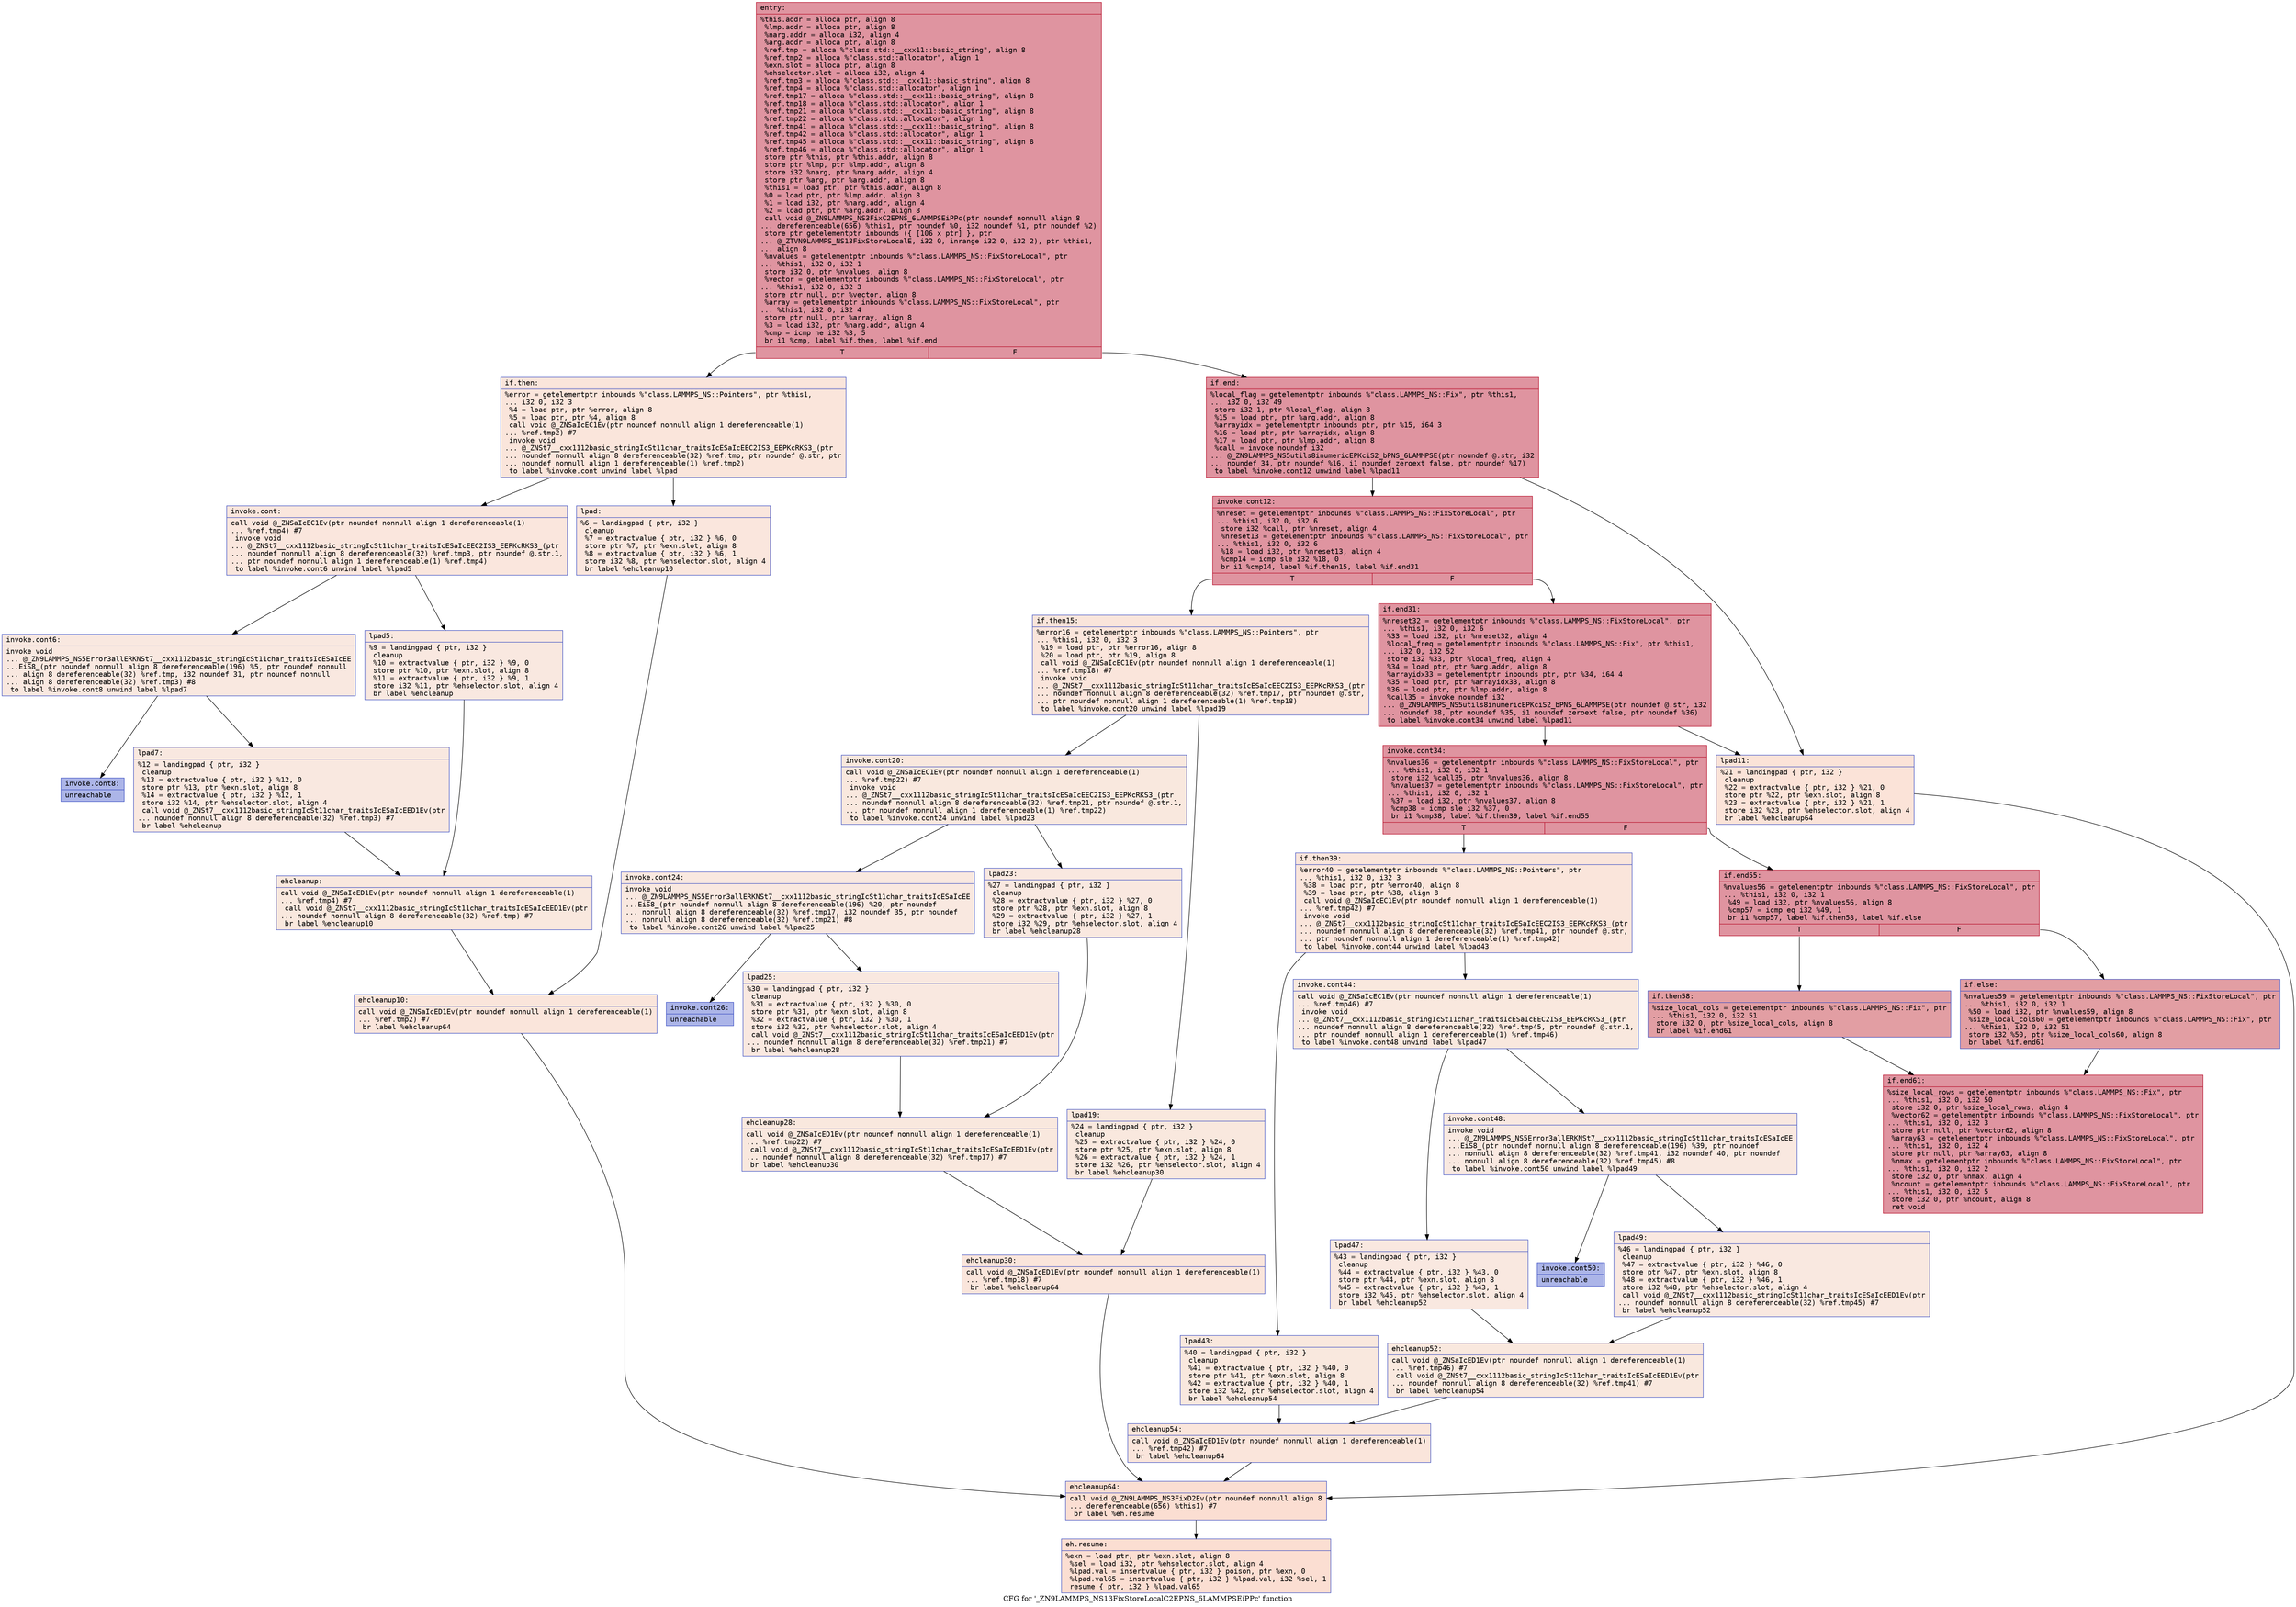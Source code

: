 digraph "CFG for '_ZN9LAMMPS_NS13FixStoreLocalC2EPNS_6LAMMPSEiPPc' function" {
	label="CFG for '_ZN9LAMMPS_NS13FixStoreLocalC2EPNS_6LAMMPSEiPPc' function";

	Node0x55eaa56f9ef0 [shape=record,color="#b70d28ff", style=filled, fillcolor="#b70d2870" fontname="Courier",label="{entry:\l|  %this.addr = alloca ptr, align 8\l  %lmp.addr = alloca ptr, align 8\l  %narg.addr = alloca i32, align 4\l  %arg.addr = alloca ptr, align 8\l  %ref.tmp = alloca %\"class.std::__cxx11::basic_string\", align 8\l  %ref.tmp2 = alloca %\"class.std::allocator\", align 1\l  %exn.slot = alloca ptr, align 8\l  %ehselector.slot = alloca i32, align 4\l  %ref.tmp3 = alloca %\"class.std::__cxx11::basic_string\", align 8\l  %ref.tmp4 = alloca %\"class.std::allocator\", align 1\l  %ref.tmp17 = alloca %\"class.std::__cxx11::basic_string\", align 8\l  %ref.tmp18 = alloca %\"class.std::allocator\", align 1\l  %ref.tmp21 = alloca %\"class.std::__cxx11::basic_string\", align 8\l  %ref.tmp22 = alloca %\"class.std::allocator\", align 1\l  %ref.tmp41 = alloca %\"class.std::__cxx11::basic_string\", align 8\l  %ref.tmp42 = alloca %\"class.std::allocator\", align 1\l  %ref.tmp45 = alloca %\"class.std::__cxx11::basic_string\", align 8\l  %ref.tmp46 = alloca %\"class.std::allocator\", align 1\l  store ptr %this, ptr %this.addr, align 8\l  store ptr %lmp, ptr %lmp.addr, align 8\l  store i32 %narg, ptr %narg.addr, align 4\l  store ptr %arg, ptr %arg.addr, align 8\l  %this1 = load ptr, ptr %this.addr, align 8\l  %0 = load ptr, ptr %lmp.addr, align 8\l  %1 = load i32, ptr %narg.addr, align 4\l  %2 = load ptr, ptr %arg.addr, align 8\l  call void @_ZN9LAMMPS_NS3FixC2EPNS_6LAMMPSEiPPc(ptr noundef nonnull align 8\l... dereferenceable(656) %this1, ptr noundef %0, i32 noundef %1, ptr noundef %2)\l  store ptr getelementptr inbounds (\{ [106 x ptr] \}, ptr\l... @_ZTVN9LAMMPS_NS13FixStoreLocalE, i32 0, inrange i32 0, i32 2), ptr %this1,\l... align 8\l  %nvalues = getelementptr inbounds %\"class.LAMMPS_NS::FixStoreLocal\", ptr\l... %this1, i32 0, i32 1\l  store i32 0, ptr %nvalues, align 8\l  %vector = getelementptr inbounds %\"class.LAMMPS_NS::FixStoreLocal\", ptr\l... %this1, i32 0, i32 3\l  store ptr null, ptr %vector, align 8\l  %array = getelementptr inbounds %\"class.LAMMPS_NS::FixStoreLocal\", ptr\l... %this1, i32 0, i32 4\l  store ptr null, ptr %array, align 8\l  %3 = load i32, ptr %narg.addr, align 4\l  %cmp = icmp ne i32 %3, 5\l  br i1 %cmp, label %if.then, label %if.end\l|{<s0>T|<s1>F}}"];
	Node0x55eaa56f9ef0:s0 -> Node0x55eaa56fcac0[tooltip="entry -> if.then\nProbability 0.00%" ];
	Node0x55eaa56f9ef0:s1 -> Node0x55eaa56fcb90[tooltip="entry -> if.end\nProbability 100.00%" ];
	Node0x55eaa56fcac0 [shape=record,color="#3d50c3ff", style=filled, fillcolor="#f4c5ad70" fontname="Courier",label="{if.then:\l|  %error = getelementptr inbounds %\"class.LAMMPS_NS::Pointers\", ptr %this1,\l... i32 0, i32 3\l  %4 = load ptr, ptr %error, align 8\l  %5 = load ptr, ptr %4, align 8\l  call void @_ZNSaIcEC1Ev(ptr noundef nonnull align 1 dereferenceable(1)\l... %ref.tmp2) #7\l  invoke void\l... @_ZNSt7__cxx1112basic_stringIcSt11char_traitsIcESaIcEEC2IS3_EEPKcRKS3_(ptr\l... noundef nonnull align 8 dereferenceable(32) %ref.tmp, ptr noundef @.str, ptr\l... noundef nonnull align 1 dereferenceable(1) %ref.tmp2)\l          to label %invoke.cont unwind label %lpad\l}"];
	Node0x55eaa56fcac0 -> Node0x55eaa56fd1b0[tooltip="if.then -> invoke.cont\nProbability 50.00%" ];
	Node0x55eaa56fcac0 -> Node0x55eaa56fd290[tooltip="if.then -> lpad\nProbability 50.00%" ];
	Node0x55eaa56fd1b0 [shape=record,color="#3d50c3ff", style=filled, fillcolor="#f3c7b170" fontname="Courier",label="{invoke.cont:\l|  call void @_ZNSaIcEC1Ev(ptr noundef nonnull align 1 dereferenceable(1)\l... %ref.tmp4) #7\l  invoke void\l... @_ZNSt7__cxx1112basic_stringIcSt11char_traitsIcESaIcEEC2IS3_EEPKcRKS3_(ptr\l... noundef nonnull align 8 dereferenceable(32) %ref.tmp3, ptr noundef @.str.1,\l... ptr noundef nonnull align 1 dereferenceable(1) %ref.tmp4)\l          to label %invoke.cont6 unwind label %lpad5\l}"];
	Node0x55eaa56fd1b0 -> Node0x55eaa56fd620[tooltip="invoke.cont -> invoke.cont6\nProbability 50.00%" ];
	Node0x55eaa56fd1b0 -> Node0x55eaa56fd670[tooltip="invoke.cont -> lpad5\nProbability 50.00%" ];
	Node0x55eaa56fd620 [shape=record,color="#3d50c3ff", style=filled, fillcolor="#f1ccb870" fontname="Courier",label="{invoke.cont6:\l|  invoke void\l... @_ZN9LAMMPS_NS5Error3allERKNSt7__cxx1112basic_stringIcSt11char_traitsIcESaIcEE\l...EiS8_(ptr noundef nonnull align 8 dereferenceable(196) %5, ptr noundef nonnull\l... align 8 dereferenceable(32) %ref.tmp, i32 noundef 31, ptr noundef nonnull\l... align 8 dereferenceable(32) %ref.tmp3) #8\l          to label %invoke.cont8 unwind label %lpad7\l}"];
	Node0x55eaa56fd620 -> Node0x55eaa56fd5d0[tooltip="invoke.cont6 -> invoke.cont8\nProbability 0.00%" ];
	Node0x55eaa56fd620 -> Node0x55eaa56fe0e0[tooltip="invoke.cont6 -> lpad7\nProbability 100.00%" ];
	Node0x55eaa56fd5d0 [shape=record,color="#3d50c3ff", style=filled, fillcolor="#4358cb70" fontname="Courier",label="{invoke.cont8:\l|  unreachable\l}"];
	Node0x55eaa56fd290 [shape=record,color="#3d50c3ff", style=filled, fillcolor="#f3c7b170" fontname="Courier",label="{lpad:\l|  %6 = landingpad \{ ptr, i32 \}\l          cleanup\l  %7 = extractvalue \{ ptr, i32 \} %6, 0\l  store ptr %7, ptr %exn.slot, align 8\l  %8 = extractvalue \{ ptr, i32 \} %6, 1\l  store i32 %8, ptr %ehselector.slot, align 4\l  br label %ehcleanup10\l}"];
	Node0x55eaa56fd290 -> Node0x55eaa56fe780[tooltip="lpad -> ehcleanup10\nProbability 100.00%" ];
	Node0x55eaa56fd670 [shape=record,color="#3d50c3ff", style=filled, fillcolor="#f1ccb870" fontname="Courier",label="{lpad5:\l|  %9 = landingpad \{ ptr, i32 \}\l          cleanup\l  %10 = extractvalue \{ ptr, i32 \} %9, 0\l  store ptr %10, ptr %exn.slot, align 8\l  %11 = extractvalue \{ ptr, i32 \} %9, 1\l  store i32 %11, ptr %ehselector.slot, align 4\l  br label %ehcleanup\l}"];
	Node0x55eaa56fd670 -> Node0x55eaa56fead0[tooltip="lpad5 -> ehcleanup\nProbability 100.00%" ];
	Node0x55eaa56fe0e0 [shape=record,color="#3d50c3ff", style=filled, fillcolor="#f1ccb870" fontname="Courier",label="{lpad7:\l|  %12 = landingpad \{ ptr, i32 \}\l          cleanup\l  %13 = extractvalue \{ ptr, i32 \} %12, 0\l  store ptr %13, ptr %exn.slot, align 8\l  %14 = extractvalue \{ ptr, i32 \} %12, 1\l  store i32 %14, ptr %ehselector.slot, align 4\l  call void @_ZNSt7__cxx1112basic_stringIcSt11char_traitsIcESaIcEED1Ev(ptr\l... noundef nonnull align 8 dereferenceable(32) %ref.tmp3) #7\l  br label %ehcleanup\l}"];
	Node0x55eaa56fe0e0 -> Node0x55eaa56fead0[tooltip="lpad7 -> ehcleanup\nProbability 100.00%" ];
	Node0x55eaa56fead0 [shape=record,color="#3d50c3ff", style=filled, fillcolor="#f2cab570" fontname="Courier",label="{ehcleanup:\l|  call void @_ZNSaIcED1Ev(ptr noundef nonnull align 1 dereferenceable(1)\l... %ref.tmp4) #7\l  call void @_ZNSt7__cxx1112basic_stringIcSt11char_traitsIcESaIcEED1Ev(ptr\l... noundef nonnull align 8 dereferenceable(32) %ref.tmp) #7\l  br label %ehcleanup10\l}"];
	Node0x55eaa56fead0 -> Node0x55eaa56fe780[tooltip="ehcleanup -> ehcleanup10\nProbability 100.00%" ];
	Node0x55eaa56fe780 [shape=record,color="#3d50c3ff", style=filled, fillcolor="#f4c5ad70" fontname="Courier",label="{ehcleanup10:\l|  call void @_ZNSaIcED1Ev(ptr noundef nonnull align 1 dereferenceable(1)\l... %ref.tmp2) #7\l  br label %ehcleanup64\l}"];
	Node0x55eaa56fe780 -> Node0x55eaa56ff530[tooltip="ehcleanup10 -> ehcleanup64\nProbability 100.00%" ];
	Node0x55eaa56fcb90 [shape=record,color="#b70d28ff", style=filled, fillcolor="#b70d2870" fontname="Courier",label="{if.end:\l|  %local_flag = getelementptr inbounds %\"class.LAMMPS_NS::Fix\", ptr %this1,\l... i32 0, i32 49\l  store i32 1, ptr %local_flag, align 8\l  %15 = load ptr, ptr %arg.addr, align 8\l  %arrayidx = getelementptr inbounds ptr, ptr %15, i64 3\l  %16 = load ptr, ptr %arrayidx, align 8\l  %17 = load ptr, ptr %lmp.addr, align 8\l  %call = invoke noundef i32\l... @_ZN9LAMMPS_NS5utils8inumericEPKciS2_bPNS_6LAMMPSE(ptr noundef @.str, i32\l... noundef 34, ptr noundef %16, i1 noundef zeroext false, ptr noundef %17)\l          to label %invoke.cont12 unwind label %lpad11\l}"];
	Node0x55eaa56fcb90 -> Node0x55eaa56ffae0[tooltip="if.end -> invoke.cont12\nProbability 100.00%" ];
	Node0x55eaa56fcb90 -> Node0x55eaa56ffb60[tooltip="if.end -> lpad11\nProbability 0.00%" ];
	Node0x55eaa56ffae0 [shape=record,color="#b70d28ff", style=filled, fillcolor="#b70d2870" fontname="Courier",label="{invoke.cont12:\l|  %nreset = getelementptr inbounds %\"class.LAMMPS_NS::FixStoreLocal\", ptr\l... %this1, i32 0, i32 6\l  store i32 %call, ptr %nreset, align 4\l  %nreset13 = getelementptr inbounds %\"class.LAMMPS_NS::FixStoreLocal\", ptr\l... %this1, i32 0, i32 6\l  %18 = load i32, ptr %nreset13, align 4\l  %cmp14 = icmp sle i32 %18, 0\l  br i1 %cmp14, label %if.then15, label %if.end31\l|{<s0>T|<s1>F}}"];
	Node0x55eaa56ffae0:s0 -> Node0x55eaa5700290[tooltip="invoke.cont12 -> if.then15\nProbability 0.00%" ];
	Node0x55eaa56ffae0:s1 -> Node0x55eaa5700930[tooltip="invoke.cont12 -> if.end31\nProbability 100.00%" ];
	Node0x55eaa5700290 [shape=record,color="#3d50c3ff", style=filled, fillcolor="#f4c5ad70" fontname="Courier",label="{if.then15:\l|  %error16 = getelementptr inbounds %\"class.LAMMPS_NS::Pointers\", ptr\l... %this1, i32 0, i32 3\l  %19 = load ptr, ptr %error16, align 8\l  %20 = load ptr, ptr %19, align 8\l  call void @_ZNSaIcEC1Ev(ptr noundef nonnull align 1 dereferenceable(1)\l... %ref.tmp18) #7\l  invoke void\l... @_ZNSt7__cxx1112basic_stringIcSt11char_traitsIcESaIcEEC2IS3_EEPKcRKS3_(ptr\l... noundef nonnull align 8 dereferenceable(32) %ref.tmp17, ptr noundef @.str,\l... ptr noundef nonnull align 1 dereferenceable(1) %ref.tmp18)\l          to label %invoke.cont20 unwind label %lpad19\l}"];
	Node0x55eaa5700290 -> Node0x55eaa5700e20[tooltip="if.then15 -> invoke.cont20\nProbability 50.00%" ];
	Node0x55eaa5700290 -> Node0x55eaa5700ea0[tooltip="if.then15 -> lpad19\nProbability 50.00%" ];
	Node0x55eaa5700e20 [shape=record,color="#3d50c3ff", style=filled, fillcolor="#f2cab570" fontname="Courier",label="{invoke.cont20:\l|  call void @_ZNSaIcEC1Ev(ptr noundef nonnull align 1 dereferenceable(1)\l... %ref.tmp22) #7\l  invoke void\l... @_ZNSt7__cxx1112basic_stringIcSt11char_traitsIcESaIcEEC2IS3_EEPKcRKS3_(ptr\l... noundef nonnull align 8 dereferenceable(32) %ref.tmp21, ptr noundef @.str.1,\l... ptr noundef nonnull align 1 dereferenceable(1) %ref.tmp22)\l          to label %invoke.cont24 unwind label %lpad23\l}"];
	Node0x55eaa5700e20 -> Node0x55eaa5701220[tooltip="invoke.cont20 -> invoke.cont24\nProbability 50.00%" ];
	Node0x55eaa5700e20 -> Node0x55eaa5701270[tooltip="invoke.cont20 -> lpad23\nProbability 50.00%" ];
	Node0x55eaa5701220 [shape=record,color="#3d50c3ff", style=filled, fillcolor="#f1ccb870" fontname="Courier",label="{invoke.cont24:\l|  invoke void\l... @_ZN9LAMMPS_NS5Error3allERKNSt7__cxx1112basic_stringIcSt11char_traitsIcESaIcEE\l...EiS8_(ptr noundef nonnull align 8 dereferenceable(196) %20, ptr noundef\l... nonnull align 8 dereferenceable(32) %ref.tmp17, i32 noundef 35, ptr noundef\l... nonnull align 8 dereferenceable(32) %ref.tmp21) #8\l          to label %invoke.cont26 unwind label %lpad25\l}"];
	Node0x55eaa5701220 -> Node0x55eaa57011d0[tooltip="invoke.cont24 -> invoke.cont26\nProbability 0.00%" ];
	Node0x55eaa5701220 -> Node0x55eaa5701590[tooltip="invoke.cont24 -> lpad25\nProbability 100.00%" ];
	Node0x55eaa57011d0 [shape=record,color="#3d50c3ff", style=filled, fillcolor="#4358cb70" fontname="Courier",label="{invoke.cont26:\l|  unreachable\l}"];
	Node0x55eaa56ffb60 [shape=record,color="#3d50c3ff", style=filled, fillcolor="#f6bfa670" fontname="Courier",label="{lpad11:\l|  %21 = landingpad \{ ptr, i32 \}\l          cleanup\l  %22 = extractvalue \{ ptr, i32 \} %21, 0\l  store ptr %22, ptr %exn.slot, align 8\l  %23 = extractvalue \{ ptr, i32 \} %21, 1\l  store i32 %23, ptr %ehselector.slot, align 4\l  br label %ehcleanup64\l}"];
	Node0x55eaa56ffb60 -> Node0x55eaa56ff530[tooltip="lpad11 -> ehcleanup64\nProbability 100.00%" ];
	Node0x55eaa5700ea0 [shape=record,color="#3d50c3ff", style=filled, fillcolor="#f2cab570" fontname="Courier",label="{lpad19:\l|  %24 = landingpad \{ ptr, i32 \}\l          cleanup\l  %25 = extractvalue \{ ptr, i32 \} %24, 0\l  store ptr %25, ptr %exn.slot, align 8\l  %26 = extractvalue \{ ptr, i32 \} %24, 1\l  store i32 %26, ptr %ehselector.slot, align 4\l  br label %ehcleanup30\l}"];
	Node0x55eaa5700ea0 -> Node0x55eaa5701e20[tooltip="lpad19 -> ehcleanup30\nProbability 100.00%" ];
	Node0x55eaa5701270 [shape=record,color="#3d50c3ff", style=filled, fillcolor="#f1ccb870" fontname="Courier",label="{lpad23:\l|  %27 = landingpad \{ ptr, i32 \}\l          cleanup\l  %28 = extractvalue \{ ptr, i32 \} %27, 0\l  store ptr %28, ptr %exn.slot, align 8\l  %29 = extractvalue \{ ptr, i32 \} %27, 1\l  store i32 %29, ptr %ehselector.slot, align 4\l  br label %ehcleanup28\l}"];
	Node0x55eaa5701270 -> Node0x55eaa5702190[tooltip="lpad23 -> ehcleanup28\nProbability 100.00%" ];
	Node0x55eaa5701590 [shape=record,color="#3d50c3ff", style=filled, fillcolor="#f1ccb870" fontname="Courier",label="{lpad25:\l|  %30 = landingpad \{ ptr, i32 \}\l          cleanup\l  %31 = extractvalue \{ ptr, i32 \} %30, 0\l  store ptr %31, ptr %exn.slot, align 8\l  %32 = extractvalue \{ ptr, i32 \} %30, 1\l  store i32 %32, ptr %ehselector.slot, align 4\l  call void @_ZNSt7__cxx1112basic_stringIcSt11char_traitsIcESaIcEED1Ev(ptr\l... noundef nonnull align 8 dereferenceable(32) %ref.tmp21) #7\l  br label %ehcleanup28\l}"];
	Node0x55eaa5701590 -> Node0x55eaa5702190[tooltip="lpad25 -> ehcleanup28\nProbability 100.00%" ];
	Node0x55eaa5702190 [shape=record,color="#3d50c3ff", style=filled, fillcolor="#f2cab570" fontname="Courier",label="{ehcleanup28:\l|  call void @_ZNSaIcED1Ev(ptr noundef nonnull align 1 dereferenceable(1)\l... %ref.tmp22) #7\l  call void @_ZNSt7__cxx1112basic_stringIcSt11char_traitsIcESaIcEED1Ev(ptr\l... noundef nonnull align 8 dereferenceable(32) %ref.tmp17) #7\l  br label %ehcleanup30\l}"];
	Node0x55eaa5702190 -> Node0x55eaa5701e20[tooltip="ehcleanup28 -> ehcleanup30\nProbability 100.00%" ];
	Node0x55eaa5701e20 [shape=record,color="#3d50c3ff", style=filled, fillcolor="#f4c5ad70" fontname="Courier",label="{ehcleanup30:\l|  call void @_ZNSaIcED1Ev(ptr noundef nonnull align 1 dereferenceable(1)\l... %ref.tmp18) #7\l  br label %ehcleanup64\l}"];
	Node0x55eaa5701e20 -> Node0x55eaa56ff530[tooltip="ehcleanup30 -> ehcleanup64\nProbability 100.00%" ];
	Node0x55eaa5700930 [shape=record,color="#b70d28ff", style=filled, fillcolor="#b70d2870" fontname="Courier",label="{if.end31:\l|  %nreset32 = getelementptr inbounds %\"class.LAMMPS_NS::FixStoreLocal\", ptr\l... %this1, i32 0, i32 6\l  %33 = load i32, ptr %nreset32, align 4\l  %local_freq = getelementptr inbounds %\"class.LAMMPS_NS::Fix\", ptr %this1,\l... i32 0, i32 52\l  store i32 %33, ptr %local_freq, align 4\l  %34 = load ptr, ptr %arg.addr, align 8\l  %arrayidx33 = getelementptr inbounds ptr, ptr %34, i64 4\l  %35 = load ptr, ptr %arrayidx33, align 8\l  %36 = load ptr, ptr %lmp.addr, align 8\l  %call35 = invoke noundef i32\l... @_ZN9LAMMPS_NS5utils8inumericEPKciS2_bPNS_6LAMMPSE(ptr noundef @.str, i32\l... noundef 38, ptr noundef %35, i1 noundef zeroext false, ptr noundef %36)\l          to label %invoke.cont34 unwind label %lpad11\l}"];
	Node0x55eaa5700930 -> Node0x55eaa5703060[tooltip="if.end31 -> invoke.cont34\nProbability 100.00%" ];
	Node0x55eaa5700930 -> Node0x55eaa56ffb60[tooltip="if.end31 -> lpad11\nProbability 0.00%" ];
	Node0x55eaa5703060 [shape=record,color="#b70d28ff", style=filled, fillcolor="#b70d2870" fontname="Courier",label="{invoke.cont34:\l|  %nvalues36 = getelementptr inbounds %\"class.LAMMPS_NS::FixStoreLocal\", ptr\l... %this1, i32 0, i32 1\l  store i32 %call35, ptr %nvalues36, align 8\l  %nvalues37 = getelementptr inbounds %\"class.LAMMPS_NS::FixStoreLocal\", ptr\l... %this1, i32 0, i32 1\l  %37 = load i32, ptr %nvalues37, align 8\l  %cmp38 = icmp sle i32 %37, 0\l  br i1 %cmp38, label %if.then39, label %if.end55\l|{<s0>T|<s1>F}}"];
	Node0x55eaa5703060:s0 -> Node0x55eaa5703680[tooltip="invoke.cont34 -> if.then39\nProbability 0.00%" ];
	Node0x55eaa5703060:s1 -> Node0x55eaa5703700[tooltip="invoke.cont34 -> if.end55\nProbability 100.00%" ];
	Node0x55eaa5703680 [shape=record,color="#3d50c3ff", style=filled, fillcolor="#f4c5ad70" fontname="Courier",label="{if.then39:\l|  %error40 = getelementptr inbounds %\"class.LAMMPS_NS::Pointers\", ptr\l... %this1, i32 0, i32 3\l  %38 = load ptr, ptr %error40, align 8\l  %39 = load ptr, ptr %38, align 8\l  call void @_ZNSaIcEC1Ev(ptr noundef nonnull align 1 dereferenceable(1)\l... %ref.tmp42) #7\l  invoke void\l... @_ZNSt7__cxx1112basic_stringIcSt11char_traitsIcESaIcEEC2IS3_EEPKcRKS3_(ptr\l... noundef nonnull align 8 dereferenceable(32) %ref.tmp41, ptr noundef @.str,\l... ptr noundef nonnull align 1 dereferenceable(1) %ref.tmp42)\l          to label %invoke.cont44 unwind label %lpad43\l}"];
	Node0x55eaa5703680 -> Node0x55eaa5703b90[tooltip="if.then39 -> invoke.cont44\nProbability 50.00%" ];
	Node0x55eaa5703680 -> Node0x55eaa5703c10[tooltip="if.then39 -> lpad43\nProbability 50.00%" ];
	Node0x55eaa5703b90 [shape=record,color="#3d50c3ff", style=filled, fillcolor="#f2cab570" fontname="Courier",label="{invoke.cont44:\l|  call void @_ZNSaIcEC1Ev(ptr noundef nonnull align 1 dereferenceable(1)\l... %ref.tmp46) #7\l  invoke void\l... @_ZNSt7__cxx1112basic_stringIcSt11char_traitsIcESaIcEEC2IS3_EEPKcRKS3_(ptr\l... noundef nonnull align 8 dereferenceable(32) %ref.tmp45, ptr noundef @.str.1,\l... ptr noundef nonnull align 1 dereferenceable(1) %ref.tmp46)\l          to label %invoke.cont48 unwind label %lpad47\l}"];
	Node0x55eaa5703b90 -> Node0x55eaa5703f30[tooltip="invoke.cont44 -> invoke.cont48\nProbability 50.00%" ];
	Node0x55eaa5703b90 -> Node0x55eaa5703f80[tooltip="invoke.cont44 -> lpad47\nProbability 50.00%" ];
	Node0x55eaa5703f30 [shape=record,color="#3d50c3ff", style=filled, fillcolor="#f1ccb870" fontname="Courier",label="{invoke.cont48:\l|  invoke void\l... @_ZN9LAMMPS_NS5Error3allERKNSt7__cxx1112basic_stringIcSt11char_traitsIcESaIcEE\l...EiS8_(ptr noundef nonnull align 8 dereferenceable(196) %39, ptr noundef\l... nonnull align 8 dereferenceable(32) %ref.tmp41, i32 noundef 40, ptr noundef\l... nonnull align 8 dereferenceable(32) %ref.tmp45) #8\l          to label %invoke.cont50 unwind label %lpad49\l}"];
	Node0x55eaa5703f30 -> Node0x55eaa5703ee0[tooltip="invoke.cont48 -> invoke.cont50\nProbability 0.00%" ];
	Node0x55eaa5703f30 -> Node0x55eaa5704240[tooltip="invoke.cont48 -> lpad49\nProbability 100.00%" ];
	Node0x55eaa5703ee0 [shape=record,color="#3d50c3ff", style=filled, fillcolor="#4358cb70" fontname="Courier",label="{invoke.cont50:\l|  unreachable\l}"];
	Node0x55eaa5703c10 [shape=record,color="#3d50c3ff", style=filled, fillcolor="#f2cab570" fontname="Courier",label="{lpad43:\l|  %40 = landingpad \{ ptr, i32 \}\l          cleanup\l  %41 = extractvalue \{ ptr, i32 \} %40, 0\l  store ptr %41, ptr %exn.slot, align 8\l  %42 = extractvalue \{ ptr, i32 \} %40, 1\l  store i32 %42, ptr %ehselector.slot, align 4\l  br label %ehcleanup54\l}"];
	Node0x55eaa5703c10 -> Node0x55eaa5704800[tooltip="lpad43 -> ehcleanup54\nProbability 100.00%" ];
	Node0x55eaa5703f80 [shape=record,color="#3d50c3ff", style=filled, fillcolor="#f1ccb870" fontname="Courier",label="{lpad47:\l|  %43 = landingpad \{ ptr, i32 \}\l          cleanup\l  %44 = extractvalue \{ ptr, i32 \} %43, 0\l  store ptr %44, ptr %exn.slot, align 8\l  %45 = extractvalue \{ ptr, i32 \} %43, 1\l  store i32 %45, ptr %ehselector.slot, align 4\l  br label %ehcleanup52\l}"];
	Node0x55eaa5703f80 -> Node0x55eaa5704b50[tooltip="lpad47 -> ehcleanup52\nProbability 100.00%" ];
	Node0x55eaa5704240 [shape=record,color="#3d50c3ff", style=filled, fillcolor="#f1ccb870" fontname="Courier",label="{lpad49:\l|  %46 = landingpad \{ ptr, i32 \}\l          cleanup\l  %47 = extractvalue \{ ptr, i32 \} %46, 0\l  store ptr %47, ptr %exn.slot, align 8\l  %48 = extractvalue \{ ptr, i32 \} %46, 1\l  store i32 %48, ptr %ehselector.slot, align 4\l  call void @_ZNSt7__cxx1112basic_stringIcSt11char_traitsIcESaIcEED1Ev(ptr\l... noundef nonnull align 8 dereferenceable(32) %ref.tmp45) #7\l  br label %ehcleanup52\l}"];
	Node0x55eaa5704240 -> Node0x55eaa5704b50[tooltip="lpad49 -> ehcleanup52\nProbability 100.00%" ];
	Node0x55eaa5704b50 [shape=record,color="#3d50c3ff", style=filled, fillcolor="#f2cab570" fontname="Courier",label="{ehcleanup52:\l|  call void @_ZNSaIcED1Ev(ptr noundef nonnull align 1 dereferenceable(1)\l... %ref.tmp46) #7\l  call void @_ZNSt7__cxx1112basic_stringIcSt11char_traitsIcESaIcEED1Ev(ptr\l... noundef nonnull align 8 dereferenceable(32) %ref.tmp41) #7\l  br label %ehcleanup54\l}"];
	Node0x55eaa5704b50 -> Node0x55eaa5704800[tooltip="ehcleanup52 -> ehcleanup54\nProbability 100.00%" ];
	Node0x55eaa5704800 [shape=record,color="#3d50c3ff", style=filled, fillcolor="#f4c5ad70" fontname="Courier",label="{ehcleanup54:\l|  call void @_ZNSaIcED1Ev(ptr noundef nonnull align 1 dereferenceable(1)\l... %ref.tmp42) #7\l  br label %ehcleanup64\l}"];
	Node0x55eaa5704800 -> Node0x55eaa56ff530[tooltip="ehcleanup54 -> ehcleanup64\nProbability 100.00%" ];
	Node0x55eaa5703700 [shape=record,color="#b70d28ff", style=filled, fillcolor="#b70d2870" fontname="Courier",label="{if.end55:\l|  %nvalues56 = getelementptr inbounds %\"class.LAMMPS_NS::FixStoreLocal\", ptr\l... %this1, i32 0, i32 1\l  %49 = load i32, ptr %nvalues56, align 8\l  %cmp57 = icmp eq i32 %49, 1\l  br i1 %cmp57, label %if.then58, label %if.else\l|{<s0>T|<s1>F}}"];
	Node0x55eaa5703700:s0 -> Node0x55eaa5705e50[tooltip="if.end55 -> if.then58\nProbability 50.00%" ];
	Node0x55eaa5703700:s1 -> Node0x55eaa5705ed0[tooltip="if.end55 -> if.else\nProbability 50.00%" ];
	Node0x55eaa5705e50 [shape=record,color="#3d50c3ff", style=filled, fillcolor="#be242e70" fontname="Courier",label="{if.then58:\l|  %size_local_cols = getelementptr inbounds %\"class.LAMMPS_NS::Fix\", ptr\l... %this1, i32 0, i32 51\l  store i32 0, ptr %size_local_cols, align 8\l  br label %if.end61\l}"];
	Node0x55eaa5705e50 -> Node0x55eaa56fd790[tooltip="if.then58 -> if.end61\nProbability 100.00%" ];
	Node0x55eaa5705ed0 [shape=record,color="#3d50c3ff", style=filled, fillcolor="#be242e70" fontname="Courier",label="{if.else:\l|  %nvalues59 = getelementptr inbounds %\"class.LAMMPS_NS::FixStoreLocal\", ptr\l... %this1, i32 0, i32 1\l  %50 = load i32, ptr %nvalues59, align 8\l  %size_local_cols60 = getelementptr inbounds %\"class.LAMMPS_NS::Fix\", ptr\l... %this1, i32 0, i32 51\l  store i32 %50, ptr %size_local_cols60, align 8\l  br label %if.end61\l}"];
	Node0x55eaa5705ed0 -> Node0x55eaa56fd790[tooltip="if.else -> if.end61\nProbability 100.00%" ];
	Node0x55eaa56fd790 [shape=record,color="#b70d28ff", style=filled, fillcolor="#b70d2870" fontname="Courier",label="{if.end61:\l|  %size_local_rows = getelementptr inbounds %\"class.LAMMPS_NS::Fix\", ptr\l... %this1, i32 0, i32 50\l  store i32 0, ptr %size_local_rows, align 4\l  %vector62 = getelementptr inbounds %\"class.LAMMPS_NS::FixStoreLocal\", ptr\l... %this1, i32 0, i32 3\l  store ptr null, ptr %vector62, align 8\l  %array63 = getelementptr inbounds %\"class.LAMMPS_NS::FixStoreLocal\", ptr\l... %this1, i32 0, i32 4\l  store ptr null, ptr %array63, align 8\l  %nmax = getelementptr inbounds %\"class.LAMMPS_NS::FixStoreLocal\", ptr\l... %this1, i32 0, i32 2\l  store i32 0, ptr %nmax, align 4\l  %ncount = getelementptr inbounds %\"class.LAMMPS_NS::FixStoreLocal\", ptr\l... %this1, i32 0, i32 5\l  store i32 0, ptr %ncount, align 8\l  ret void\l}"];
	Node0x55eaa56ff530 [shape=record,color="#3d50c3ff", style=filled, fillcolor="#f7b59970" fontname="Courier",label="{ehcleanup64:\l|  call void @_ZN9LAMMPS_NS3FixD2Ev(ptr noundef nonnull align 8\l... dereferenceable(656) %this1) #7\l  br label %eh.resume\l}"];
	Node0x55eaa56ff530 -> Node0x55eaa5707830[tooltip="ehcleanup64 -> eh.resume\nProbability 100.00%" ];
	Node0x55eaa5707830 [shape=record,color="#3d50c3ff", style=filled, fillcolor="#f7b59970" fontname="Courier",label="{eh.resume:\l|  %exn = load ptr, ptr %exn.slot, align 8\l  %sel = load i32, ptr %ehselector.slot, align 4\l  %lpad.val = insertvalue \{ ptr, i32 \} poison, ptr %exn, 0\l  %lpad.val65 = insertvalue \{ ptr, i32 \} %lpad.val, i32 %sel, 1\l  resume \{ ptr, i32 \} %lpad.val65\l}"];
}
